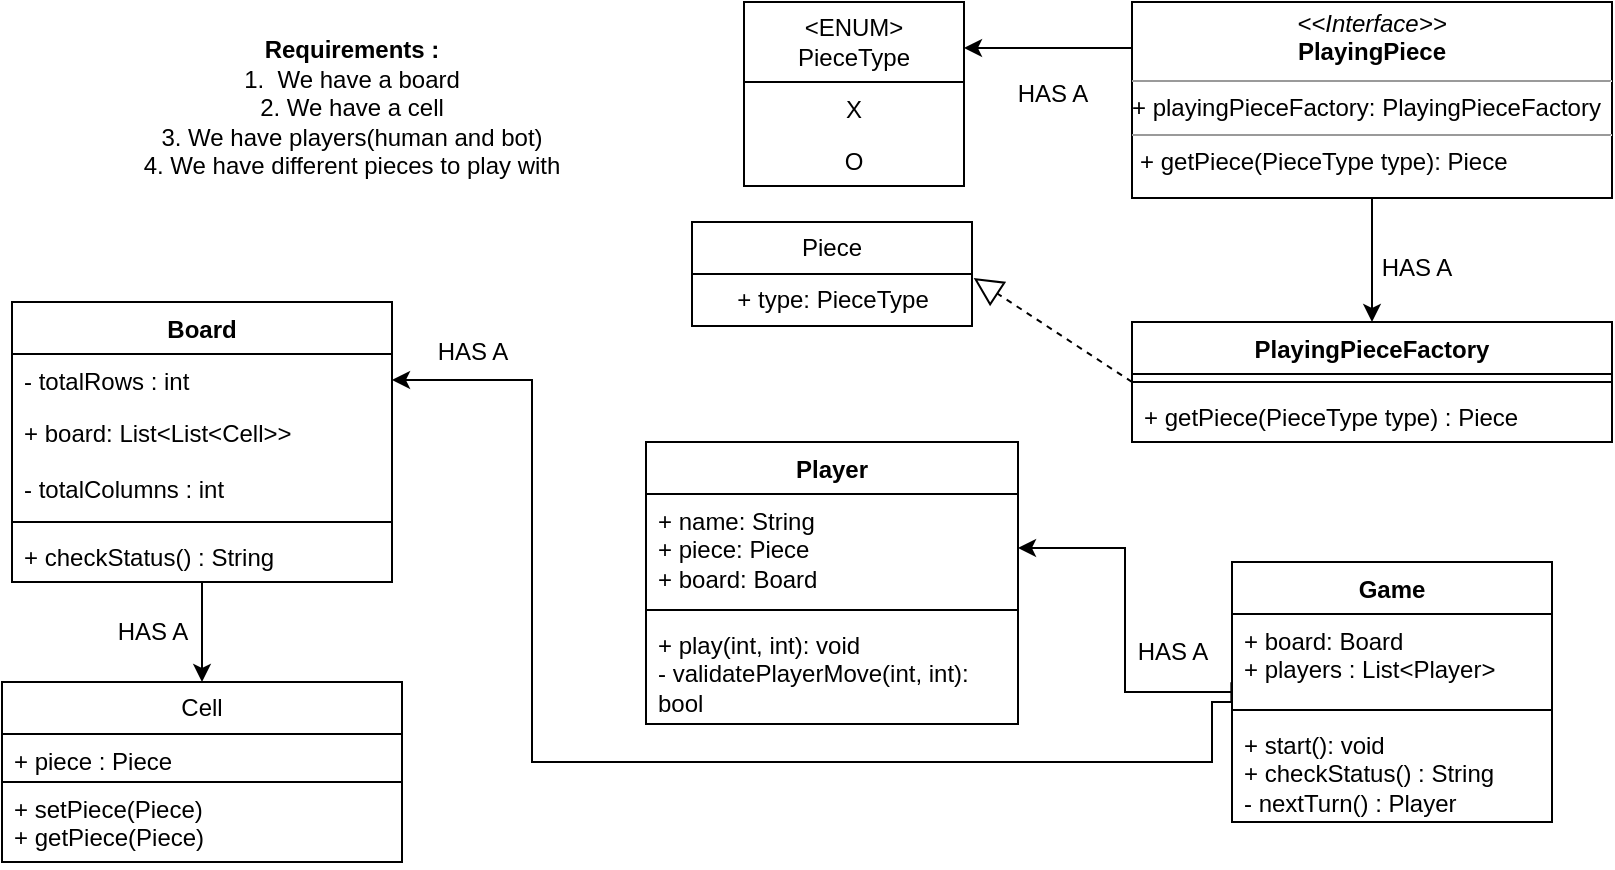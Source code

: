 <mxfile version="22.1.22" type="embed">
  <diagram id="23iRSUPoRavnBvh4doch" name="Page-1">
    <mxGraphModel dx="572" dy="539" grid="0" gridSize="10" guides="1" tooltips="1" connect="1" arrows="1" fold="1" page="1" pageScale="1" pageWidth="827" pageHeight="1169" math="0" shadow="0">
      <root>
        <mxCell id="0" />
        <mxCell id="1" parent="0" />
        <mxCell id="3" value="&lt;b&gt;Requirements :&lt;/b&gt;&lt;br&gt;1.&amp;nbsp; We have a board&lt;br&gt;2. We have a cell&lt;br&gt;3. We have players(human and bot)&lt;br&gt;4. We have different pieces to play with&lt;br&gt;&amp;nbsp;" style="text;strokeColor=none;align=center;fillColor=default;html=1;verticalAlign=middle;whiteSpace=wrap;rounded=0;" parent="1" vertex="1">
          <mxGeometry x="20" y="20" width="340" height="100" as="geometry" />
        </mxCell>
        <mxCell id="QqBzHpTrRrCkNVQayxiz-71" style="edgeStyle=orthogonalEdgeStyle;rounded=0;orthogonalLoop=1;jettySize=auto;html=1;exitX=0.5;exitY=1;exitDx=0;exitDy=0;" parent="1" source="8" target="12" edge="1">
          <mxGeometry relative="1" as="geometry" />
        </mxCell>
        <mxCell id="8" value="Board" style="swimlane;fontStyle=1;align=center;verticalAlign=top;childLayout=stackLayout;horizontal=1;startSize=26;horizontalStack=0;resizeParent=1;resizeParentMax=0;resizeLast=0;collapsible=1;marginBottom=0;whiteSpace=wrap;html=1;" parent="1" vertex="1">
          <mxGeometry x="20" y="160" width="190" height="140" as="geometry" />
        </mxCell>
        <mxCell id="5" value="- totalRows : int" style="text;strokeColor=none;fillColor=none;align=left;verticalAlign=top;spacingLeft=4;spacingRight=4;overflow=hidden;rotatable=0;points=[[0,0.5],[1,0.5]];portConstraint=eastwest;whiteSpace=wrap;html=1;" parent="8" vertex="1">
          <mxGeometry y="26" width="190" height="26" as="geometry" />
        </mxCell>
        <mxCell id="7" value="+ board: List&amp;lt;List&amp;lt;Cell&amp;gt;&amp;gt;" style="text;strokeColor=none;fillColor=none;align=left;verticalAlign=top;spacingLeft=4;spacingRight=4;overflow=hidden;rotatable=0;points=[[0,0.5],[1,0.5]];portConstraint=eastwest;whiteSpace=wrap;html=1;" parent="8" vertex="1">
          <mxGeometry y="52" width="190" height="28" as="geometry" />
        </mxCell>
        <mxCell id="6" value="- totalColumns : int" style="text;strokeColor=none;fillColor=none;align=left;verticalAlign=top;spacingLeft=4;spacingRight=4;overflow=hidden;rotatable=0;points=[[0,0.5],[1,0.5]];portConstraint=eastwest;whiteSpace=wrap;html=1;" parent="8" vertex="1">
          <mxGeometry y="80" width="190" height="26" as="geometry" />
        </mxCell>
        <mxCell id="10" value="" style="line;strokeWidth=1;fillColor=none;align=left;verticalAlign=middle;spacingTop=-1;spacingLeft=3;spacingRight=3;rotatable=0;labelPosition=right;points=[];portConstraint=eastwest;strokeColor=inherit;" parent="8" vertex="1">
          <mxGeometry y="106" width="190" height="8" as="geometry" />
        </mxCell>
        <mxCell id="11" value="+ checkStatus() : String" style="text;strokeColor=none;fillColor=none;align=left;verticalAlign=top;spacingLeft=4;spacingRight=4;overflow=hidden;rotatable=0;points=[[0,0.5],[1,0.5]];portConstraint=eastwest;whiteSpace=wrap;html=1;" parent="8" vertex="1">
          <mxGeometry y="114" width="190" height="26" as="geometry" />
        </mxCell>
        <mxCell id="12" value="Cell" style="swimlane;fontStyle=0;childLayout=stackLayout;horizontal=1;startSize=26;fillColor=none;horizontalStack=0;resizeParent=1;resizeParentMax=0;resizeLast=0;collapsible=1;marginBottom=0;whiteSpace=wrap;html=1;" parent="1" vertex="1">
          <mxGeometry x="15" y="350" width="200" height="90" as="geometry" />
        </mxCell>
        <mxCell id="13" value="+ piece : Piece" style="text;strokeColor=none;fillColor=none;align=left;verticalAlign=top;spacingLeft=4;spacingRight=4;overflow=hidden;rotatable=0;points=[[0,0.5],[1,0.5]];portConstraint=eastwest;whiteSpace=wrap;html=1;" parent="12" vertex="1">
          <mxGeometry y="26" width="200" height="24" as="geometry" />
        </mxCell>
        <mxCell id="15" value="&lt;div&gt;+ setPiece(Piece)&lt;/div&gt;&lt;div&gt;+ getPiece(Piece)&lt;/div&gt;" style="text;strokeColor=default;fillColor=none;align=left;verticalAlign=top;spacingLeft=4;spacingRight=4;overflow=hidden;rotatable=0;points=[[0,0.5],[1,0.5]];portConstraint=eastwest;whiteSpace=wrap;html=1;" parent="12" vertex="1">
          <mxGeometry y="50" width="200" height="40" as="geometry" />
        </mxCell>
        <mxCell id="QqBzHpTrRrCkNVQayxiz-75" style="edgeStyle=orthogonalEdgeStyle;rounded=0;orthogonalLoop=1;jettySize=auto;html=1;exitX=0;exitY=0.25;exitDx=0;exitDy=0;entryX=1;entryY=0.25;entryDx=0;entryDy=0;" parent="1" source="16" target="18" edge="1">
          <mxGeometry relative="1" as="geometry">
            <Array as="points">
              <mxPoint x="580" y="33" />
            </Array>
          </mxGeometry>
        </mxCell>
        <mxCell id="QqBzHpTrRrCkNVQayxiz-79" style="edgeStyle=orthogonalEdgeStyle;rounded=0;orthogonalLoop=1;jettySize=auto;html=1;entryX=0.5;entryY=0;entryDx=0;entryDy=0;" parent="1" source="16" target="45" edge="1">
          <mxGeometry relative="1" as="geometry" />
        </mxCell>
        <mxCell id="16" value="&lt;p style=&quot;margin:0px;margin-top:4px;text-align:center;&quot;&gt;&lt;i&gt;&amp;lt;&amp;lt;Interface&amp;gt;&amp;gt;&lt;/i&gt;&lt;br&gt;&lt;b&gt;PlayingPiece&lt;/b&gt;&lt;/p&gt;&lt;hr size=&quot;1&quot;&gt;&lt;p style=&quot;margin:0px;margin-left:4px;&quot;&gt;&lt;/p&gt;+ playingPieceFactory:&amp;nbsp;&lt;span style=&quot;background-color: initial;&quot;&gt;PlayingPieceFactory&lt;/span&gt;&lt;br&gt;&lt;hr size=&quot;1&quot;&gt;&lt;p style=&quot;margin:0px;margin-left:4px;&quot;&gt;+ getPiece(PieceType type): Piece&lt;br&gt;&lt;/p&gt;" style="verticalAlign=top;align=left;overflow=fill;fontSize=12;fontFamily=Helvetica;html=1;whiteSpace=wrap;" parent="1" vertex="1">
          <mxGeometry x="580" y="10" width="240" height="98" as="geometry" />
        </mxCell>
        <mxCell id="18" value="&amp;lt;ENUM&amp;gt;&lt;br&gt;PieceType" style="swimlane;fontStyle=0;childLayout=stackLayout;horizontal=1;startSize=40;fillColor=none;horizontalStack=0;resizeParent=1;resizeParentMax=0;resizeLast=0;collapsible=1;marginBottom=0;whiteSpace=wrap;html=1;" parent="1" vertex="1">
          <mxGeometry x="386" y="10" width="110" height="92" as="geometry" />
        </mxCell>
        <mxCell id="19" value="X" style="text;strokeColor=none;fillColor=none;align=center;verticalAlign=top;spacingLeft=4;spacingRight=4;overflow=hidden;rotatable=0;points=[[0,0.5],[1,0.5]];portConstraint=eastwest;whiteSpace=wrap;html=1;" parent="18" vertex="1">
          <mxGeometry y="40" width="110" height="26" as="geometry" />
        </mxCell>
        <mxCell id="20" value="O" style="text;strokeColor=none;fillColor=none;align=center;verticalAlign=top;spacingLeft=4;spacingRight=4;overflow=hidden;rotatable=0;points=[[0,0.5],[1,0.5]];portConstraint=eastwest;whiteSpace=wrap;html=1;" parent="18" vertex="1">
          <mxGeometry y="66" width="110" height="26" as="geometry" />
        </mxCell>
        <mxCell id="34" value="Piece" style="swimlane;fontStyle=0;childLayout=stackLayout;horizontal=1;startSize=26;fillColor=none;horizontalStack=0;resizeParent=1;resizeParentMax=0;resizeLast=0;collapsible=1;marginBottom=0;whiteSpace=wrap;html=1;" parent="1" vertex="1">
          <mxGeometry x="360" y="120" width="140" height="52" as="geometry" />
        </mxCell>
        <mxCell id="69" value="+ type: PieceType" style="text;html=1;align=center;verticalAlign=middle;resizable=0;points=[];autosize=1;strokeColor=none;fillColor=none;" parent="34" vertex="1">
          <mxGeometry y="26" width="140" height="26" as="geometry" />
        </mxCell>
        <mxCell id="45" value="PlayingPieceFactory" style="swimlane;fontStyle=1;align=center;verticalAlign=top;childLayout=stackLayout;horizontal=1;startSize=26;horizontalStack=0;resizeParent=1;resizeParentMax=0;resizeLast=0;collapsible=1;marginBottom=0;whiteSpace=wrap;html=1;" parent="1" vertex="1">
          <mxGeometry x="580" y="170" width="240" height="60" as="geometry" />
        </mxCell>
        <mxCell id="47" value="" style="line;strokeWidth=1;fillColor=none;align=left;verticalAlign=middle;spacingTop=-1;spacingLeft=3;spacingRight=3;rotatable=0;labelPosition=right;points=[];portConstraint=eastwest;strokeColor=inherit;" parent="45" vertex="1">
          <mxGeometry y="26" width="240" height="8" as="geometry" />
        </mxCell>
        <mxCell id="48" value="+ getPiece(PieceType type) : Piece" style="text;strokeColor=none;fillColor=none;align=left;verticalAlign=top;spacingLeft=4;spacingRight=4;overflow=hidden;rotatable=0;points=[[0,0.5],[1,0.5]];portConstraint=eastwest;whiteSpace=wrap;html=1;" parent="45" vertex="1">
          <mxGeometry y="34" width="240" height="26" as="geometry" />
        </mxCell>
        <mxCell id="55" value="Player" style="swimlane;fontStyle=1;align=center;verticalAlign=top;childLayout=stackLayout;horizontal=1;startSize=26;horizontalStack=0;resizeParent=1;resizeParentMax=0;resizeLast=0;collapsible=1;marginBottom=0;whiteSpace=wrap;html=1;" parent="1" vertex="1">
          <mxGeometry x="337" y="230" width="186" height="141" as="geometry" />
        </mxCell>
        <mxCell id="56" value="+ name: String&lt;br&gt;&lt;div&gt;+ piece: Piece&lt;/div&gt;&lt;div&gt;+ board: Board&lt;br&gt;&lt;/div&gt;" style="text;strokeColor=none;fillColor=none;align=left;verticalAlign=top;spacingLeft=4;spacingRight=4;overflow=hidden;rotatable=0;points=[[0,0.5],[1,0.5]];portConstraint=eastwest;whiteSpace=wrap;html=1;" parent="55" vertex="1">
          <mxGeometry y="26" width="186" height="54" as="geometry" />
        </mxCell>
        <mxCell id="57" value="" style="line;strokeWidth=1;fillColor=none;align=left;verticalAlign=middle;spacingTop=-1;spacingLeft=3;spacingRight=3;rotatable=0;labelPosition=right;points=[];portConstraint=eastwest;strokeColor=inherit;" parent="55" vertex="1">
          <mxGeometry y="80" width="186" height="8" as="geometry" />
        </mxCell>
        <mxCell id="58" value="&lt;div&gt;+ play(int, int): void&lt;/div&gt;&lt;div&gt;- validatePlayerMove(int, int): bool&lt;br&gt;&lt;/div&gt;" style="text;strokeColor=none;fillColor=none;align=left;verticalAlign=top;spacingLeft=4;spacingRight=4;overflow=hidden;rotatable=0;points=[[0,0.5],[1,0.5]];portConstraint=eastwest;whiteSpace=wrap;html=1;" parent="55" vertex="1">
          <mxGeometry y="88" width="186" height="53" as="geometry" />
        </mxCell>
        <mxCell id="67" style="edgeStyle=orthogonalEdgeStyle;rounded=0;orthogonalLoop=1;jettySize=auto;html=1;exitX=-0.002;exitY=0.775;exitDx=0;exitDy=0;entryX=1;entryY=0.5;entryDx=0;entryDy=0;exitPerimeter=0;" parent="1" source="64" target="5" edge="1">
          <mxGeometry relative="1" as="geometry">
            <Array as="points">
              <mxPoint x="630" y="360" />
              <mxPoint x="620" y="360" />
              <mxPoint x="620" y="390" />
              <mxPoint x="280" y="390" />
              <mxPoint x="280" y="199" />
            </Array>
          </mxGeometry>
        </mxCell>
        <mxCell id="QqBzHpTrRrCkNVQayxiz-81" style="edgeStyle=orthogonalEdgeStyle;rounded=0;orthogonalLoop=1;jettySize=auto;html=1;exitX=0;exitY=0.5;exitDx=0;exitDy=0;entryX=1;entryY=0.5;entryDx=0;entryDy=0;" parent="1" source="63" target="56" edge="1">
          <mxGeometry relative="1" as="geometry" />
        </mxCell>
        <mxCell id="63" value="Game" style="swimlane;fontStyle=1;align=center;verticalAlign=top;childLayout=stackLayout;horizontal=1;startSize=26;horizontalStack=0;resizeParent=1;resizeParentMax=0;resizeLast=0;collapsible=1;marginBottom=0;whiteSpace=wrap;html=1;" parent="1" vertex="1">
          <mxGeometry x="630" y="290" width="160" height="130" as="geometry" />
        </mxCell>
        <mxCell id="64" value="+ board: Board&lt;br&gt;+ players : List&amp;lt;Player&amp;gt;" style="text;strokeColor=none;fillColor=none;align=left;verticalAlign=top;spacingLeft=4;spacingRight=4;overflow=hidden;rotatable=0;points=[[0,0.5],[1,0.5]];portConstraint=eastwest;whiteSpace=wrap;html=1;" parent="63" vertex="1">
          <mxGeometry y="26" width="160" height="44" as="geometry" />
        </mxCell>
        <mxCell id="65" value="" style="line;strokeWidth=1;fillColor=none;align=left;verticalAlign=middle;spacingTop=-1;spacingLeft=3;spacingRight=3;rotatable=0;labelPosition=right;points=[];portConstraint=eastwest;strokeColor=inherit;" parent="63" vertex="1">
          <mxGeometry y="70" width="160" height="8" as="geometry" />
        </mxCell>
        <mxCell id="66" value="+ start(): void&lt;br&gt;&lt;div&gt;+ checkStatus() : String&lt;/div&gt;&lt;div&gt;- nextTurn() : Player&lt;br&gt;&lt;/div&gt;" style="text;strokeColor=none;fillColor=none;align=left;verticalAlign=top;spacingLeft=4;spacingRight=4;overflow=hidden;rotatable=0;points=[[0,0.5],[1,0.5]];portConstraint=eastwest;whiteSpace=wrap;html=1;" parent="63" vertex="1">
          <mxGeometry y="78" width="160" height="52" as="geometry" />
        </mxCell>
        <mxCell id="68" value="HAS A" style="text;html=1;align=center;verticalAlign=middle;resizable=0;points=[];autosize=1;strokeColor=none;fillColor=none;" parent="1" vertex="1">
          <mxGeometry x="220" y="170" width="60" height="30" as="geometry" />
        </mxCell>
        <mxCell id="QqBzHpTrRrCkNVQayxiz-72" value="HAS A" style="text;html=1;align=center;verticalAlign=middle;resizable=0;points=[];autosize=1;strokeColor=none;fillColor=none;" parent="1" vertex="1">
          <mxGeometry x="60" y="310" width="60" height="30" as="geometry" />
        </mxCell>
        <mxCell id="QqBzHpTrRrCkNVQayxiz-76" value="HAS A" style="text;html=1;align=center;verticalAlign=middle;resizable=0;points=[];autosize=1;strokeColor=none;fillColor=none;" parent="1" vertex="1">
          <mxGeometry x="510" y="41" width="60" height="30" as="geometry" />
        </mxCell>
        <mxCell id="QqBzHpTrRrCkNVQayxiz-80" value="HAS A" style="text;html=1;align=center;verticalAlign=middle;resizable=0;points=[];autosize=1;strokeColor=none;fillColor=none;" parent="1" vertex="1">
          <mxGeometry x="692" y="128" width="60" height="30" as="geometry" />
        </mxCell>
        <mxCell id="QqBzHpTrRrCkNVQayxiz-82" value="HAS A" style="text;html=1;align=center;verticalAlign=middle;resizable=0;points=[];autosize=1;strokeColor=none;fillColor=none;" parent="1" vertex="1">
          <mxGeometry x="570" y="320" width="60" height="30" as="geometry" />
        </mxCell>
        <mxCell id="70" value="" style="endArrow=block;dashed=1;endFill=0;endSize=12;html=1;rounded=0;entryX=1.006;entryY=0.077;entryDx=0;entryDy=0;entryPerimeter=0;exitX=0;exitY=0.5;exitDx=0;exitDy=0;" parent="1" source="45" target="69" edge="1">
          <mxGeometry width="160" relative="1" as="geometry">
            <mxPoint x="325" y="236" as="sourcePoint" />
            <mxPoint x="485" y="236" as="targetPoint" />
          </mxGeometry>
        </mxCell>
      </root>
    </mxGraphModel>
  </diagram>
</mxfile>
